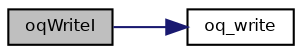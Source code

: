 digraph "oqWriteI"
{
  bgcolor="transparent";
  edge [fontname="Helvetica",fontsize="8",labelfontname="Helvetica",labelfontsize="8"];
  node [fontname="Helvetica",fontsize="8",shape=record];
  rankdir="LR";
  Node16 [label="oqWriteI",height=0.2,width=0.4,color="black", fillcolor="grey75", style="filled", fontcolor="black"];
  Node16 -> Node17 [color="midnightblue",fontsize="8",style="solid",fontname="Helvetica"];
  Node17 [label="oq_write",height=0.2,width=0.4,color="black",URL="$group___h_a_l___q_u_e_u_e_s.html#ga7b975fed8c553cb3592f59c2b6b0c3d8",tooltip="Non-blocking output queue write. "];
}
